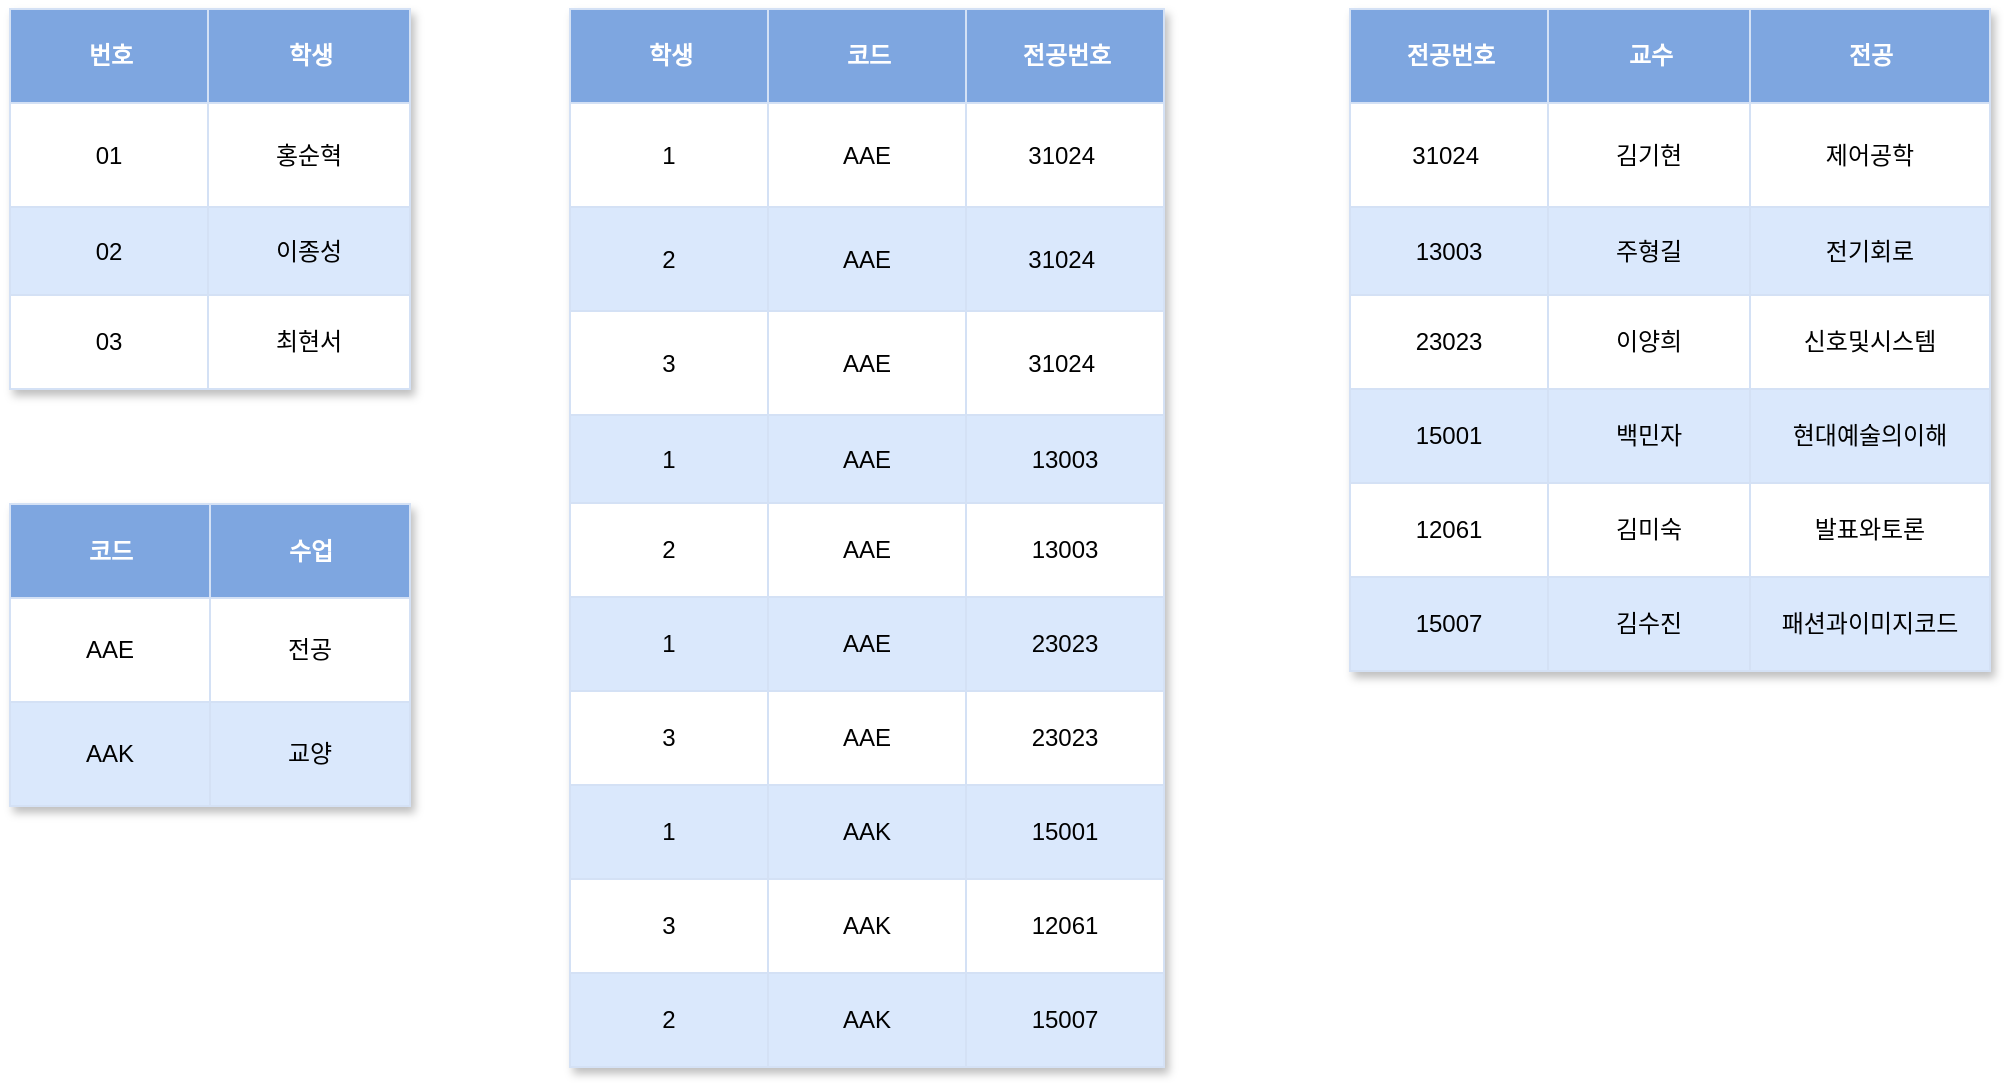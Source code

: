 <mxfile version="20.8.21" type="github">
  <diagram name="페이지-1" id="lOWCldskyWNSliUIeKKC">
    <mxGraphModel dx="1434" dy="764" grid="1" gridSize="10" guides="1" tooltips="1" connect="1" arrows="1" fold="1" page="1" pageScale="1" pageWidth="827" pageHeight="1169" math="0" shadow="0">
      <root>
        <mxCell id="0" />
        <mxCell id="1" parent="0" />
        <mxCell id="BxIaYRE7VJ_8aSlg4to--14" value="Assets" style="childLayout=tableLayout;recursiveResize=0;strokeColor=#D4E1F5;fillColor=#7EA6E0;shadow=1;strokeWidth=1;gradientColor=none;" vertex="1" parent="1">
          <mxGeometry x="50" y="192.5" width="200" height="190" as="geometry" />
        </mxCell>
        <mxCell id="BxIaYRE7VJ_8aSlg4to--15" style="shape=tableRow;horizontal=0;startSize=0;swimlaneHead=0;swimlaneBody=0;top=0;left=0;bottom=0;right=0;dropTarget=0;collapsible=0;recursiveResize=0;expand=0;fontStyle=0;strokeColor=#D4E1F5;fillColor=#ffffff;strokeWidth=1;" vertex="1" parent="BxIaYRE7VJ_8aSlg4to--14">
          <mxGeometry width="200" height="47" as="geometry" />
        </mxCell>
        <mxCell id="BxIaYRE7VJ_8aSlg4to--16" value="번호" style="connectable=0;recursiveResize=0;strokeColor=#D4E1F5;fillColor=#7EA6E0;align=center;fontStyle=1;fontColor=#FFFFFF;html=1;strokeWidth=1;fillStyle=auto;" vertex="1" parent="BxIaYRE7VJ_8aSlg4to--15">
          <mxGeometry width="99" height="47" as="geometry">
            <mxRectangle width="99" height="47" as="alternateBounds" />
          </mxGeometry>
        </mxCell>
        <mxCell id="BxIaYRE7VJ_8aSlg4to--17" value="학생" style="connectable=0;recursiveResize=0;strokeColor=#D4E1F5;fillColor=#7EA6E0;align=center;fontStyle=1;fontColor=#FFFFFF;html=1;strokeWidth=1;" vertex="1" parent="BxIaYRE7VJ_8aSlg4to--15">
          <mxGeometry x="99" width="101" height="47" as="geometry">
            <mxRectangle width="101" height="47" as="alternateBounds" />
          </mxGeometry>
        </mxCell>
        <mxCell id="BxIaYRE7VJ_8aSlg4to--18" value="" style="shape=tableRow;horizontal=0;startSize=0;swimlaneHead=0;swimlaneBody=0;top=0;left=0;bottom=0;right=0;dropTarget=0;collapsible=0;recursiveResize=0;expand=0;fontStyle=0;strokeColor=#D4E1F5;fillColor=#ffffff;strokeWidth=1;" vertex="1" parent="BxIaYRE7VJ_8aSlg4to--14">
          <mxGeometry y="47" width="200" height="52" as="geometry" />
        </mxCell>
        <mxCell id="BxIaYRE7VJ_8aSlg4to--19" value="01" style="connectable=0;recursiveResize=0;strokeColor=#D4E1F5;fillColor=inherit;align=center;whiteSpace=wrap;html=1;strokeWidth=1;" vertex="1" parent="BxIaYRE7VJ_8aSlg4to--18">
          <mxGeometry width="99" height="52" as="geometry">
            <mxRectangle width="99" height="52" as="alternateBounds" />
          </mxGeometry>
        </mxCell>
        <mxCell id="BxIaYRE7VJ_8aSlg4to--20" value="홍순혁" style="connectable=0;recursiveResize=0;strokeColor=#D4E1F5;fillColor=inherit;align=center;whiteSpace=wrap;html=1;strokeWidth=1;" vertex="1" parent="BxIaYRE7VJ_8aSlg4to--18">
          <mxGeometry x="99" width="101" height="52" as="geometry">
            <mxRectangle width="101" height="52" as="alternateBounds" />
          </mxGeometry>
        </mxCell>
        <mxCell id="BxIaYRE7VJ_8aSlg4to--21" value="" style="shape=tableRow;horizontal=0;startSize=0;swimlaneHead=0;swimlaneBody=0;top=0;left=0;bottom=0;right=0;dropTarget=0;collapsible=0;recursiveResize=0;expand=0;fontStyle=1;strokeColor=#D4E1F5;fillColor=#EAF2D3;strokeWidth=1;" vertex="1" parent="BxIaYRE7VJ_8aSlg4to--14">
          <mxGeometry y="99" width="200" height="44" as="geometry" />
        </mxCell>
        <mxCell id="BxIaYRE7VJ_8aSlg4to--22" value="02" style="connectable=0;recursiveResize=0;strokeColor=#D4E1F5;fillColor=#dae8fc;whiteSpace=wrap;html=1;strokeWidth=1;" vertex="1" parent="BxIaYRE7VJ_8aSlg4to--21">
          <mxGeometry width="99" height="44" as="geometry">
            <mxRectangle width="99" height="44" as="alternateBounds" />
          </mxGeometry>
        </mxCell>
        <mxCell id="BxIaYRE7VJ_8aSlg4to--23" value="이종성" style="connectable=0;recursiveResize=0;strokeColor=#D4E1F5;fillColor=#dae8fc;whiteSpace=wrap;html=1;strokeWidth=1;" vertex="1" parent="BxIaYRE7VJ_8aSlg4to--21">
          <mxGeometry x="99" width="101" height="44" as="geometry">
            <mxRectangle width="101" height="44" as="alternateBounds" />
          </mxGeometry>
        </mxCell>
        <mxCell id="BxIaYRE7VJ_8aSlg4to--24" value="" style="shape=tableRow;horizontal=0;startSize=0;swimlaneHead=0;swimlaneBody=0;top=0;left=0;bottom=0;right=0;dropTarget=0;collapsible=0;recursiveResize=0;expand=0;fontStyle=0;strokeColor=#D4E1F5;fillColor=#ffffff;strokeWidth=1;" vertex="1" parent="BxIaYRE7VJ_8aSlg4to--14">
          <mxGeometry y="143" width="200" height="47" as="geometry" />
        </mxCell>
        <mxCell id="BxIaYRE7VJ_8aSlg4to--25" value="03" style="connectable=0;recursiveResize=0;strokeColor=#D4E1F5;fillColor=inherit;fontStyle=0;align=center;whiteSpace=wrap;html=1;strokeWidth=1;" vertex="1" parent="BxIaYRE7VJ_8aSlg4to--24">
          <mxGeometry width="99" height="47" as="geometry">
            <mxRectangle width="99" height="47" as="alternateBounds" />
          </mxGeometry>
        </mxCell>
        <mxCell id="BxIaYRE7VJ_8aSlg4to--26" value="최현서" style="connectable=0;recursiveResize=0;strokeColor=#D4E1F5;fillColor=inherit;fontStyle=0;align=center;whiteSpace=wrap;html=1;strokeWidth=1;" vertex="1" parent="BxIaYRE7VJ_8aSlg4to--24">
          <mxGeometry x="99" width="101" height="47" as="geometry">
            <mxRectangle width="101" height="47" as="alternateBounds" />
          </mxGeometry>
        </mxCell>
        <mxCell id="BxIaYRE7VJ_8aSlg4to--27" value="g" style="childLayout=tableLayout;recursiveResize=0;strokeColor=#D4E1F5;fillColor=#7EA6E0;shadow=1;strokeWidth=1;gradientColor=none;" vertex="1" parent="1">
          <mxGeometry x="720" y="192.5" width="320" height="331" as="geometry" />
        </mxCell>
        <mxCell id="BxIaYRE7VJ_8aSlg4to--28" style="shape=tableRow;horizontal=0;startSize=0;swimlaneHead=0;swimlaneBody=0;top=0;left=0;bottom=0;right=0;dropTarget=0;collapsible=0;recursiveResize=0;expand=0;fontStyle=0;strokeColor=#D4E1F5;fillColor=#ffffff;strokeWidth=1;" vertex="1" parent="BxIaYRE7VJ_8aSlg4to--27">
          <mxGeometry width="320" height="47" as="geometry" />
        </mxCell>
        <mxCell id="BxIaYRE7VJ_8aSlg4to--29" value="전공번호" style="connectable=0;recursiveResize=0;strokeColor=#D4E1F5;fillColor=#7EA6E0;align=center;fontStyle=1;fontColor=#FFFFFF;html=1;strokeWidth=1;fillStyle=auto;" vertex="1" parent="BxIaYRE7VJ_8aSlg4to--28">
          <mxGeometry width="99" height="47" as="geometry">
            <mxRectangle width="99" height="47" as="alternateBounds" />
          </mxGeometry>
        </mxCell>
        <mxCell id="BxIaYRE7VJ_8aSlg4to--30" value="교수" style="connectable=0;recursiveResize=0;strokeColor=#D4E1F5;fillColor=#7EA6E0;align=center;fontStyle=1;fontColor=#FFFFFF;html=1;strokeWidth=1;" vertex="1" parent="BxIaYRE7VJ_8aSlg4to--28">
          <mxGeometry x="99" width="101" height="47" as="geometry">
            <mxRectangle width="101" height="47" as="alternateBounds" />
          </mxGeometry>
        </mxCell>
        <mxCell id="BxIaYRE7VJ_8aSlg4to--49" value="전공" style="connectable=0;recursiveResize=0;strokeColor=#D4E1F5;fillColor=#7EA6E0;align=center;fontStyle=1;fontColor=#FFFFFF;html=1;strokeWidth=1;" vertex="1" parent="BxIaYRE7VJ_8aSlg4to--28">
          <mxGeometry x="200" width="120" height="47" as="geometry">
            <mxRectangle width="120" height="47" as="alternateBounds" />
          </mxGeometry>
        </mxCell>
        <mxCell id="BxIaYRE7VJ_8aSlg4to--31" value="" style="shape=tableRow;horizontal=0;startSize=0;swimlaneHead=0;swimlaneBody=0;top=0;left=0;bottom=0;right=0;dropTarget=0;collapsible=0;recursiveResize=0;expand=0;fontStyle=0;strokeColor=#D4E1F5;fillColor=#ffffff;strokeWidth=1;" vertex="1" parent="BxIaYRE7VJ_8aSlg4to--27">
          <mxGeometry y="47" width="320" height="52" as="geometry" />
        </mxCell>
        <mxCell id="BxIaYRE7VJ_8aSlg4to--32" value="31024&amp;nbsp;" style="connectable=0;recursiveResize=0;strokeColor=#D4E1F5;fillColor=inherit;align=center;whiteSpace=wrap;html=1;strokeWidth=1;" vertex="1" parent="BxIaYRE7VJ_8aSlg4to--31">
          <mxGeometry width="99" height="52" as="geometry">
            <mxRectangle width="99" height="52" as="alternateBounds" />
          </mxGeometry>
        </mxCell>
        <mxCell id="BxIaYRE7VJ_8aSlg4to--33" value="김기현" style="connectable=0;recursiveResize=0;strokeColor=#D4E1F5;fillColor=inherit;align=center;whiteSpace=wrap;html=1;strokeWidth=1;" vertex="1" parent="BxIaYRE7VJ_8aSlg4to--31">
          <mxGeometry x="99" width="101" height="52" as="geometry">
            <mxRectangle width="101" height="52" as="alternateBounds" />
          </mxGeometry>
        </mxCell>
        <mxCell id="BxIaYRE7VJ_8aSlg4to--50" value="제어공학" style="connectable=0;recursiveResize=0;strokeColor=#D4E1F5;fillColor=inherit;align=center;whiteSpace=wrap;html=1;strokeWidth=1;" vertex="1" parent="BxIaYRE7VJ_8aSlg4to--31">
          <mxGeometry x="200" width="120" height="52" as="geometry">
            <mxRectangle width="120" height="52" as="alternateBounds" />
          </mxGeometry>
        </mxCell>
        <mxCell id="BxIaYRE7VJ_8aSlg4to--34" value="" style="shape=tableRow;horizontal=0;startSize=0;swimlaneHead=0;swimlaneBody=0;top=0;left=0;bottom=0;right=0;dropTarget=0;collapsible=0;recursiveResize=0;expand=0;fontStyle=1;strokeColor=#D4E1F5;fillColor=#EAF2D3;strokeWidth=1;" vertex="1" parent="BxIaYRE7VJ_8aSlg4to--27">
          <mxGeometry y="99" width="320" height="44" as="geometry" />
        </mxCell>
        <mxCell id="BxIaYRE7VJ_8aSlg4to--35" value="13003" style="connectable=0;recursiveResize=0;strokeColor=#D4E1F5;fillColor=#dae8fc;whiteSpace=wrap;html=1;strokeWidth=1;" vertex="1" parent="BxIaYRE7VJ_8aSlg4to--34">
          <mxGeometry width="99" height="44" as="geometry">
            <mxRectangle width="99" height="44" as="alternateBounds" />
          </mxGeometry>
        </mxCell>
        <mxCell id="BxIaYRE7VJ_8aSlg4to--36" value="주형길" style="connectable=0;recursiveResize=0;strokeColor=#D4E1F5;fillColor=#dae8fc;whiteSpace=wrap;html=1;strokeWidth=1;" vertex="1" parent="BxIaYRE7VJ_8aSlg4to--34">
          <mxGeometry x="99" width="101" height="44" as="geometry">
            <mxRectangle width="101" height="44" as="alternateBounds" />
          </mxGeometry>
        </mxCell>
        <mxCell id="BxIaYRE7VJ_8aSlg4to--51" value="전기회로" style="connectable=0;recursiveResize=0;strokeColor=#D4E1F5;fillColor=#dae8fc;whiteSpace=wrap;html=1;strokeWidth=1;" vertex="1" parent="BxIaYRE7VJ_8aSlg4to--34">
          <mxGeometry x="200" width="120" height="44" as="geometry">
            <mxRectangle width="120" height="44" as="alternateBounds" />
          </mxGeometry>
        </mxCell>
        <mxCell id="BxIaYRE7VJ_8aSlg4to--37" value="" style="shape=tableRow;horizontal=0;startSize=0;swimlaneHead=0;swimlaneBody=0;top=0;left=0;bottom=0;right=0;dropTarget=0;collapsible=0;recursiveResize=0;expand=0;fontStyle=0;strokeColor=#D4E1F5;fillColor=#ffffff;strokeWidth=1;" vertex="1" parent="BxIaYRE7VJ_8aSlg4to--27">
          <mxGeometry y="143" width="320" height="47" as="geometry" />
        </mxCell>
        <mxCell id="BxIaYRE7VJ_8aSlg4to--38" value="23023" style="connectable=0;recursiveResize=0;strokeColor=#D4E1F5;fillColor=inherit;fontStyle=0;align=center;whiteSpace=wrap;html=1;strokeWidth=1;" vertex="1" parent="BxIaYRE7VJ_8aSlg4to--37">
          <mxGeometry width="99" height="47" as="geometry">
            <mxRectangle width="99" height="47" as="alternateBounds" />
          </mxGeometry>
        </mxCell>
        <mxCell id="BxIaYRE7VJ_8aSlg4to--39" value="이양희" style="connectable=0;recursiveResize=0;strokeColor=#D4E1F5;fillColor=inherit;fontStyle=0;align=center;whiteSpace=wrap;html=1;strokeWidth=1;" vertex="1" parent="BxIaYRE7VJ_8aSlg4to--37">
          <mxGeometry x="99" width="101" height="47" as="geometry">
            <mxRectangle width="101" height="47" as="alternateBounds" />
          </mxGeometry>
        </mxCell>
        <mxCell id="BxIaYRE7VJ_8aSlg4to--52" value="신호및시스템" style="connectable=0;recursiveResize=0;strokeColor=#D4E1F5;fillColor=inherit;fontStyle=0;align=center;whiteSpace=wrap;html=1;strokeWidth=1;" vertex="1" parent="BxIaYRE7VJ_8aSlg4to--37">
          <mxGeometry x="200" width="120" height="47" as="geometry">
            <mxRectangle width="120" height="47" as="alternateBounds" />
          </mxGeometry>
        </mxCell>
        <mxCell id="BxIaYRE7VJ_8aSlg4to--40" style="shape=tableRow;horizontal=0;startSize=0;swimlaneHead=0;swimlaneBody=0;top=0;left=0;bottom=0;right=0;dropTarget=0;collapsible=0;recursiveResize=0;expand=0;fontStyle=0;strokeColor=#6c8ebf;fillColor=#dae8fc;strokeWidth=1;" vertex="1" parent="BxIaYRE7VJ_8aSlg4to--27">
          <mxGeometry y="190" width="320" height="47" as="geometry" />
        </mxCell>
        <mxCell id="BxIaYRE7VJ_8aSlg4to--41" value="15001" style="connectable=0;recursiveResize=0;strokeColor=#D4E1F5;fillColor=inherit;fontStyle=0;align=center;whiteSpace=wrap;html=1;strokeWidth=1;" vertex="1" parent="BxIaYRE7VJ_8aSlg4to--40">
          <mxGeometry width="99" height="47" as="geometry">
            <mxRectangle width="99" height="47" as="alternateBounds" />
          </mxGeometry>
        </mxCell>
        <mxCell id="BxIaYRE7VJ_8aSlg4to--42" value="백민자" style="connectable=0;recursiveResize=0;strokeColor=#D4E1F5;fillColor=inherit;fontStyle=0;align=center;whiteSpace=wrap;html=1;strokeWidth=1;" vertex="1" parent="BxIaYRE7VJ_8aSlg4to--40">
          <mxGeometry x="99" width="101" height="47" as="geometry">
            <mxRectangle width="101" height="47" as="alternateBounds" />
          </mxGeometry>
        </mxCell>
        <mxCell id="BxIaYRE7VJ_8aSlg4to--53" value="현대예술의이해" style="connectable=0;recursiveResize=0;strokeColor=#D4E1F5;fillColor=inherit;fontStyle=0;align=center;whiteSpace=wrap;html=1;strokeWidth=1;" vertex="1" parent="BxIaYRE7VJ_8aSlg4to--40">
          <mxGeometry x="200" width="120" height="47" as="geometry">
            <mxRectangle width="120" height="47" as="alternateBounds" />
          </mxGeometry>
        </mxCell>
        <mxCell id="BxIaYRE7VJ_8aSlg4to--43" style="shape=tableRow;horizontal=0;startSize=0;swimlaneHead=0;swimlaneBody=0;top=0;left=0;bottom=0;right=0;dropTarget=0;collapsible=0;recursiveResize=0;expand=0;fontStyle=0;strokeColor=#D4E1F5;fillColor=#ffffff;strokeWidth=1;" vertex="1" parent="BxIaYRE7VJ_8aSlg4to--27">
          <mxGeometry y="237" width="320" height="47" as="geometry" />
        </mxCell>
        <mxCell id="BxIaYRE7VJ_8aSlg4to--44" value="12061" style="connectable=0;recursiveResize=0;strokeColor=#D4E1F5;fillColor=inherit;fontStyle=0;align=center;whiteSpace=wrap;html=1;strokeWidth=1;" vertex="1" parent="BxIaYRE7VJ_8aSlg4to--43">
          <mxGeometry width="99" height="47" as="geometry">
            <mxRectangle width="99" height="47" as="alternateBounds" />
          </mxGeometry>
        </mxCell>
        <mxCell id="BxIaYRE7VJ_8aSlg4to--45" value="김미숙" style="connectable=0;recursiveResize=0;strokeColor=#D4E1F5;fillColor=inherit;fontStyle=0;align=center;whiteSpace=wrap;html=1;strokeWidth=1;" vertex="1" parent="BxIaYRE7VJ_8aSlg4to--43">
          <mxGeometry x="99" width="101" height="47" as="geometry">
            <mxRectangle width="101" height="47" as="alternateBounds" />
          </mxGeometry>
        </mxCell>
        <mxCell id="BxIaYRE7VJ_8aSlg4to--54" value="발표와토론" style="connectable=0;recursiveResize=0;strokeColor=#D4E1F5;fillColor=inherit;fontStyle=0;align=center;whiteSpace=wrap;html=1;strokeWidth=1;" vertex="1" parent="BxIaYRE7VJ_8aSlg4to--43">
          <mxGeometry x="200" width="120" height="47" as="geometry">
            <mxRectangle width="120" height="47" as="alternateBounds" />
          </mxGeometry>
        </mxCell>
        <mxCell id="BxIaYRE7VJ_8aSlg4to--46" style="shape=tableRow;horizontal=0;startSize=0;swimlaneHead=0;swimlaneBody=0;top=0;left=0;bottom=0;right=0;dropTarget=0;collapsible=0;recursiveResize=0;expand=0;fontStyle=0;strokeColor=#6c8ebf;fillColor=#dae8fc;strokeWidth=1;" vertex="1" parent="BxIaYRE7VJ_8aSlg4to--27">
          <mxGeometry y="284" width="320" height="47" as="geometry" />
        </mxCell>
        <mxCell id="BxIaYRE7VJ_8aSlg4to--47" value="15007" style="connectable=0;recursiveResize=0;strokeColor=#D4E1F5;fillColor=inherit;fontStyle=0;align=center;whiteSpace=wrap;html=1;strokeWidth=1;" vertex="1" parent="BxIaYRE7VJ_8aSlg4to--46">
          <mxGeometry width="99" height="47" as="geometry">
            <mxRectangle width="99" height="47" as="alternateBounds" />
          </mxGeometry>
        </mxCell>
        <mxCell id="BxIaYRE7VJ_8aSlg4to--48" value="김수진" style="connectable=0;recursiveResize=0;strokeColor=#D4E1F5;fillColor=inherit;fontStyle=0;align=center;whiteSpace=wrap;html=1;strokeWidth=1;" vertex="1" parent="BxIaYRE7VJ_8aSlg4to--46">
          <mxGeometry x="99" width="101" height="47" as="geometry">
            <mxRectangle width="101" height="47" as="alternateBounds" />
          </mxGeometry>
        </mxCell>
        <mxCell id="BxIaYRE7VJ_8aSlg4to--55" value="패션과이미지코드" style="connectable=0;recursiveResize=0;strokeColor=#D4E1F5;fillColor=inherit;fontStyle=0;align=center;whiteSpace=wrap;html=1;strokeWidth=1;" vertex="1" parent="BxIaYRE7VJ_8aSlg4to--46">
          <mxGeometry x="200" width="120" height="47" as="geometry">
            <mxRectangle width="120" height="47" as="alternateBounds" />
          </mxGeometry>
        </mxCell>
        <mxCell id="BxIaYRE7VJ_8aSlg4to--58" value="Assets" style="childLayout=tableLayout;recursiveResize=0;strokeColor=#D4E1F5;fillColor=#7EA6E0;shadow=1;strokeWidth=1;gradientColor=none;" vertex="1" parent="1">
          <mxGeometry x="50" y="440" width="200" height="151" as="geometry" />
        </mxCell>
        <mxCell id="BxIaYRE7VJ_8aSlg4to--59" style="shape=tableRow;horizontal=0;startSize=0;swimlaneHead=0;swimlaneBody=0;top=0;left=0;bottom=0;right=0;dropTarget=0;collapsible=0;recursiveResize=0;expand=0;fontStyle=0;strokeColor=#D4E1F5;fillColor=#ffffff;strokeWidth=1;" vertex="1" parent="BxIaYRE7VJ_8aSlg4to--58">
          <mxGeometry width="200" height="47" as="geometry" />
        </mxCell>
        <mxCell id="BxIaYRE7VJ_8aSlg4to--60" value="코드" style="connectable=0;recursiveResize=0;strokeColor=#D4E1F5;fillColor=#7EA6E0;align=center;fontStyle=1;fontColor=#FFFFFF;html=1;strokeWidth=1;fillStyle=auto;" vertex="1" parent="BxIaYRE7VJ_8aSlg4to--59">
          <mxGeometry width="100" height="47" as="geometry">
            <mxRectangle width="100" height="47" as="alternateBounds" />
          </mxGeometry>
        </mxCell>
        <mxCell id="BxIaYRE7VJ_8aSlg4to--61" value="수업" style="connectable=0;recursiveResize=0;strokeColor=#D4E1F5;fillColor=#7EA6E0;align=center;fontStyle=1;fontColor=#FFFFFF;html=1;strokeWidth=1;" vertex="1" parent="BxIaYRE7VJ_8aSlg4to--59">
          <mxGeometry x="100" width="100" height="47" as="geometry">
            <mxRectangle width="100" height="47" as="alternateBounds" />
          </mxGeometry>
        </mxCell>
        <mxCell id="BxIaYRE7VJ_8aSlg4to--62" value="" style="shape=tableRow;horizontal=0;startSize=0;swimlaneHead=0;swimlaneBody=0;top=0;left=0;bottom=0;right=0;dropTarget=0;collapsible=0;recursiveResize=0;expand=0;fontStyle=0;strokeColor=#D4E1F5;fillColor=#ffffff;strokeWidth=1;" vertex="1" parent="BxIaYRE7VJ_8aSlg4to--58">
          <mxGeometry y="47" width="200" height="52" as="geometry" />
        </mxCell>
        <mxCell id="BxIaYRE7VJ_8aSlg4to--63" value="AAE" style="connectable=0;recursiveResize=0;strokeColor=#D4E1F5;fillColor=inherit;align=center;whiteSpace=wrap;html=1;strokeWidth=1;" vertex="1" parent="BxIaYRE7VJ_8aSlg4to--62">
          <mxGeometry width="100" height="52" as="geometry">
            <mxRectangle width="100" height="52" as="alternateBounds" />
          </mxGeometry>
        </mxCell>
        <mxCell id="BxIaYRE7VJ_8aSlg4to--64" value="전공" style="connectable=0;recursiveResize=0;strokeColor=#D4E1F5;fillColor=inherit;align=center;whiteSpace=wrap;html=1;strokeWidth=1;" vertex="1" parent="BxIaYRE7VJ_8aSlg4to--62">
          <mxGeometry x="100" width="100" height="52" as="geometry">
            <mxRectangle width="100" height="52" as="alternateBounds" />
          </mxGeometry>
        </mxCell>
        <mxCell id="BxIaYRE7VJ_8aSlg4to--117" style="shape=tableRow;horizontal=0;startSize=0;swimlaneHead=0;swimlaneBody=0;top=0;left=0;bottom=0;right=0;dropTarget=0;collapsible=0;recursiveResize=0;expand=0;fontStyle=0;strokeColor=#6c8ebf;fillColor=#dae8fc;strokeWidth=1;" vertex="1" parent="BxIaYRE7VJ_8aSlg4to--58">
          <mxGeometry y="99" width="200" height="52" as="geometry" />
        </mxCell>
        <mxCell id="BxIaYRE7VJ_8aSlg4to--118" value="AAK" style="connectable=0;recursiveResize=0;strokeColor=#D4E1F5;fillColor=inherit;align=center;whiteSpace=wrap;html=1;strokeWidth=1;" vertex="1" parent="BxIaYRE7VJ_8aSlg4to--117">
          <mxGeometry width="100" height="52" as="geometry">
            <mxRectangle width="100" height="52" as="alternateBounds" />
          </mxGeometry>
        </mxCell>
        <mxCell id="BxIaYRE7VJ_8aSlg4to--119" value="교양" style="connectable=0;recursiveResize=0;strokeColor=#D4E1F5;fillColor=inherit;align=center;whiteSpace=wrap;html=1;strokeWidth=1;" vertex="1" parent="BxIaYRE7VJ_8aSlg4to--117">
          <mxGeometry x="100" width="100" height="52" as="geometry">
            <mxRectangle width="100" height="52" as="alternateBounds" />
          </mxGeometry>
        </mxCell>
        <mxCell id="BxIaYRE7VJ_8aSlg4to--71" value="g" style="childLayout=tableLayout;recursiveResize=0;strokeColor=#D4E1F5;fillColor=#7EA6E0;shadow=1;strokeWidth=1;gradientColor=none;" vertex="1" parent="1">
          <mxGeometry x="330" y="192.5" width="297" height="529" as="geometry" />
        </mxCell>
        <mxCell id="BxIaYRE7VJ_8aSlg4to--72" style="shape=tableRow;horizontal=0;startSize=0;swimlaneHead=0;swimlaneBody=0;top=0;left=0;bottom=0;right=0;dropTarget=0;collapsible=0;recursiveResize=0;expand=0;fontStyle=0;strokeColor=#D4E1F5;fillColor=#ffffff;strokeWidth=1;" vertex="1" parent="BxIaYRE7VJ_8aSlg4to--71">
          <mxGeometry width="297" height="47" as="geometry" />
        </mxCell>
        <mxCell id="BxIaYRE7VJ_8aSlg4to--130" value="학생" style="connectable=0;recursiveResize=0;strokeColor=#D4E1F5;fillColor=#7EA6E0;align=center;fontStyle=1;fontColor=#FFFFFF;html=1;strokeWidth=1;fillStyle=auto;" vertex="1" parent="BxIaYRE7VJ_8aSlg4to--72">
          <mxGeometry width="99" height="47" as="geometry">
            <mxRectangle width="99" height="47" as="alternateBounds" />
          </mxGeometry>
        </mxCell>
        <mxCell id="BxIaYRE7VJ_8aSlg4to--100" value="코드" style="connectable=0;recursiveResize=0;strokeColor=#D4E1F5;fillColor=#7EA6E0;align=center;fontStyle=1;fontColor=#FFFFFF;html=1;strokeWidth=1;fillStyle=auto;" vertex="1" parent="BxIaYRE7VJ_8aSlg4to--72">
          <mxGeometry x="99" width="99" height="47" as="geometry">
            <mxRectangle width="99" height="47" as="alternateBounds" />
          </mxGeometry>
        </mxCell>
        <mxCell id="BxIaYRE7VJ_8aSlg4to--73" value="전공번호" style="connectable=0;recursiveResize=0;strokeColor=#D4E1F5;fillColor=#7EA6E0;align=center;fontStyle=1;fontColor=#FFFFFF;html=1;strokeWidth=1;fillStyle=auto;" vertex="1" parent="BxIaYRE7VJ_8aSlg4to--72">
          <mxGeometry x="198" width="99" height="47" as="geometry">
            <mxRectangle width="99" height="47" as="alternateBounds" />
          </mxGeometry>
        </mxCell>
        <mxCell id="BxIaYRE7VJ_8aSlg4to--76" value="" style="shape=tableRow;horizontal=0;startSize=0;swimlaneHead=0;swimlaneBody=0;top=0;left=0;bottom=0;right=0;dropTarget=0;collapsible=0;recursiveResize=0;expand=0;fontStyle=0;strokeColor=#D4E1F5;fillColor=#ffffff;strokeWidth=1;" vertex="1" parent="BxIaYRE7VJ_8aSlg4to--71">
          <mxGeometry y="47" width="297" height="52" as="geometry" />
        </mxCell>
        <mxCell id="BxIaYRE7VJ_8aSlg4to--131" value="1" style="connectable=0;recursiveResize=0;strokeColor=#D4E1F5;fillColor=inherit;align=center;whiteSpace=wrap;html=1;strokeWidth=1;" vertex="1" parent="BxIaYRE7VJ_8aSlg4to--76">
          <mxGeometry width="99" height="52" as="geometry">
            <mxRectangle width="99" height="52" as="alternateBounds" />
          </mxGeometry>
        </mxCell>
        <mxCell id="BxIaYRE7VJ_8aSlg4to--101" value="AAE" style="connectable=0;recursiveResize=0;strokeColor=#D4E1F5;fillColor=inherit;align=center;whiteSpace=wrap;html=1;strokeWidth=1;" vertex="1" parent="BxIaYRE7VJ_8aSlg4to--76">
          <mxGeometry x="99" width="99" height="52" as="geometry">
            <mxRectangle width="99" height="52" as="alternateBounds" />
          </mxGeometry>
        </mxCell>
        <mxCell id="BxIaYRE7VJ_8aSlg4to--77" value="31024&amp;nbsp;" style="connectable=0;recursiveResize=0;strokeColor=#D4E1F5;fillColor=inherit;align=center;whiteSpace=wrap;html=1;strokeWidth=1;" vertex="1" parent="BxIaYRE7VJ_8aSlg4to--76">
          <mxGeometry x="198" width="99" height="52" as="geometry">
            <mxRectangle width="99" height="52" as="alternateBounds" />
          </mxGeometry>
        </mxCell>
        <mxCell id="BxIaYRE7VJ_8aSlg4to--137" value="" style="shape=tableRow;horizontal=0;startSize=0;swimlaneHead=0;swimlaneBody=0;top=0;left=0;bottom=0;right=0;dropTarget=0;collapsible=0;recursiveResize=0;expand=0;fontStyle=0;strokeColor=#6c8ebf;fillColor=#dae8fc;strokeWidth=1;" vertex="1" parent="BxIaYRE7VJ_8aSlg4to--71">
          <mxGeometry y="99" width="297" height="52" as="geometry" />
        </mxCell>
        <mxCell id="BxIaYRE7VJ_8aSlg4to--138" value="2" style="connectable=0;recursiveResize=0;strokeColor=#D4E1F5;fillColor=inherit;align=center;whiteSpace=wrap;html=1;strokeWidth=1;" vertex="1" parent="BxIaYRE7VJ_8aSlg4to--137">
          <mxGeometry width="99" height="52" as="geometry">
            <mxRectangle width="99" height="52" as="alternateBounds" />
          </mxGeometry>
        </mxCell>
        <mxCell id="BxIaYRE7VJ_8aSlg4to--139" value="AAE" style="connectable=0;recursiveResize=0;strokeColor=#D4E1F5;fillColor=inherit;align=center;whiteSpace=wrap;html=1;strokeWidth=1;" vertex="1" parent="BxIaYRE7VJ_8aSlg4to--137">
          <mxGeometry x="99" width="99" height="52" as="geometry">
            <mxRectangle width="99" height="52" as="alternateBounds" />
          </mxGeometry>
        </mxCell>
        <mxCell id="BxIaYRE7VJ_8aSlg4to--140" value="31024&amp;nbsp;" style="connectable=0;recursiveResize=0;strokeColor=#D4E1F5;fillColor=inherit;align=center;whiteSpace=wrap;html=1;strokeWidth=1;" vertex="1" parent="BxIaYRE7VJ_8aSlg4to--137">
          <mxGeometry x="198" width="99" height="52" as="geometry">
            <mxRectangle width="99" height="52" as="alternateBounds" />
          </mxGeometry>
        </mxCell>
        <mxCell id="BxIaYRE7VJ_8aSlg4to--143" value="" style="shape=tableRow;horizontal=0;startSize=0;swimlaneHead=0;swimlaneBody=0;top=0;left=0;bottom=0;right=0;dropTarget=0;collapsible=0;recursiveResize=0;expand=0;fontStyle=0;strokeColor=#D4E1F5;fillColor=#ffffff;strokeWidth=1;" vertex="1" parent="BxIaYRE7VJ_8aSlg4to--71">
          <mxGeometry y="151" width="297" height="52" as="geometry" />
        </mxCell>
        <mxCell id="BxIaYRE7VJ_8aSlg4to--144" value="3" style="connectable=0;recursiveResize=0;strokeColor=#D4E1F5;fillColor=inherit;align=center;whiteSpace=wrap;html=1;strokeWidth=1;" vertex="1" parent="BxIaYRE7VJ_8aSlg4to--143">
          <mxGeometry width="99" height="52" as="geometry">
            <mxRectangle width="99" height="52" as="alternateBounds" />
          </mxGeometry>
        </mxCell>
        <mxCell id="BxIaYRE7VJ_8aSlg4to--145" value="AAE" style="connectable=0;recursiveResize=0;strokeColor=#D4E1F5;fillColor=inherit;align=center;whiteSpace=wrap;html=1;strokeWidth=1;" vertex="1" parent="BxIaYRE7VJ_8aSlg4to--143">
          <mxGeometry x="99" width="99" height="52" as="geometry">
            <mxRectangle width="99" height="52" as="alternateBounds" />
          </mxGeometry>
        </mxCell>
        <mxCell id="BxIaYRE7VJ_8aSlg4to--146" value="31024&amp;nbsp;" style="connectable=0;recursiveResize=0;strokeColor=#D4E1F5;fillColor=inherit;align=center;whiteSpace=wrap;html=1;strokeWidth=1;" vertex="1" parent="BxIaYRE7VJ_8aSlg4to--143">
          <mxGeometry x="198" width="99" height="52" as="geometry">
            <mxRectangle width="99" height="52" as="alternateBounds" />
          </mxGeometry>
        </mxCell>
        <mxCell id="BxIaYRE7VJ_8aSlg4to--80" value="" style="shape=tableRow;horizontal=0;startSize=0;swimlaneHead=0;swimlaneBody=0;top=0;left=0;bottom=0;right=0;dropTarget=0;collapsible=0;recursiveResize=0;expand=0;fontStyle=1;strokeWidth=1;" vertex="1" parent="BxIaYRE7VJ_8aSlg4to--71">
          <mxGeometry y="203" width="297" height="44" as="geometry" />
        </mxCell>
        <mxCell id="BxIaYRE7VJ_8aSlg4to--132" value="1" style="connectable=0;recursiveResize=0;strokeColor=#D4E1F5;fillColor=#dae8fc;whiteSpace=wrap;html=1;strokeWidth=1;" vertex="1" parent="BxIaYRE7VJ_8aSlg4to--80">
          <mxGeometry width="99" height="44" as="geometry">
            <mxRectangle width="99" height="44" as="alternateBounds" />
          </mxGeometry>
        </mxCell>
        <mxCell id="BxIaYRE7VJ_8aSlg4to--102" value="AAE" style="connectable=0;recursiveResize=0;strokeColor=#D4E1F5;fillColor=#dae8fc;whiteSpace=wrap;html=1;strokeWidth=1;" vertex="1" parent="BxIaYRE7VJ_8aSlg4to--80">
          <mxGeometry x="99" width="99" height="44" as="geometry">
            <mxRectangle width="99" height="44" as="alternateBounds" />
          </mxGeometry>
        </mxCell>
        <mxCell id="BxIaYRE7VJ_8aSlg4to--81" value="13003" style="connectable=0;recursiveResize=0;strokeColor=#D4E1F5;fillColor=#dae8fc;whiteSpace=wrap;html=1;strokeWidth=1;" vertex="1" parent="BxIaYRE7VJ_8aSlg4to--80">
          <mxGeometry x="198" width="99" height="44" as="geometry">
            <mxRectangle width="99" height="44" as="alternateBounds" />
          </mxGeometry>
        </mxCell>
        <mxCell id="BxIaYRE7VJ_8aSlg4to--180" style="shape=tableRow;horizontal=0;startSize=0;swimlaneHead=0;swimlaneBody=0;top=0;left=0;bottom=0;right=0;dropTarget=0;collapsible=0;recursiveResize=0;expand=0;fontStyle=0;strokeColor=#D4E1F5;fillColor=#ffffff;strokeWidth=1;" vertex="1" parent="BxIaYRE7VJ_8aSlg4to--71">
          <mxGeometry y="247" width="297" height="47" as="geometry" />
        </mxCell>
        <mxCell id="BxIaYRE7VJ_8aSlg4to--181" value="2" style="connectable=0;recursiveResize=0;strokeColor=#D4E1F5;fillColor=inherit;fontStyle=0;align=center;whiteSpace=wrap;html=1;strokeWidth=1;" vertex="1" parent="BxIaYRE7VJ_8aSlg4to--180">
          <mxGeometry width="99" height="47" as="geometry">
            <mxRectangle width="99" height="47" as="alternateBounds" />
          </mxGeometry>
        </mxCell>
        <mxCell id="BxIaYRE7VJ_8aSlg4to--182" value="AAE" style="connectable=0;recursiveResize=0;strokeColor=#D4E1F5;fillColor=inherit;fontStyle=0;align=center;whiteSpace=wrap;html=1;strokeWidth=1;" vertex="1" parent="BxIaYRE7VJ_8aSlg4to--180">
          <mxGeometry x="99" width="99" height="47" as="geometry">
            <mxRectangle width="99" height="47" as="alternateBounds" />
          </mxGeometry>
        </mxCell>
        <mxCell id="BxIaYRE7VJ_8aSlg4to--183" value="13003" style="connectable=0;recursiveResize=0;strokeColor=#D4E1F5;fillColor=inherit;fontStyle=0;align=center;whiteSpace=wrap;html=1;strokeWidth=1;" vertex="1" parent="BxIaYRE7VJ_8aSlg4to--180">
          <mxGeometry x="198" width="99" height="47" as="geometry">
            <mxRectangle width="99" height="47" as="alternateBounds" />
          </mxGeometry>
        </mxCell>
        <mxCell id="BxIaYRE7VJ_8aSlg4to--84" value="" style="shape=tableRow;horizontal=0;startSize=0;swimlaneHead=0;swimlaneBody=0;top=0;left=0;bottom=0;right=0;dropTarget=0;collapsible=0;recursiveResize=0;expand=0;fontStyle=0;strokeColor=#6c8ebf;fillColor=#dae8fc;strokeWidth=1;" vertex="1" parent="BxIaYRE7VJ_8aSlg4to--71">
          <mxGeometry y="294" width="297" height="47" as="geometry" />
        </mxCell>
        <mxCell id="BxIaYRE7VJ_8aSlg4to--133" value="1" style="connectable=0;recursiveResize=0;strokeColor=#D4E1F5;fillColor=inherit;fontStyle=0;align=center;whiteSpace=wrap;html=1;strokeWidth=1;" vertex="1" parent="BxIaYRE7VJ_8aSlg4to--84">
          <mxGeometry width="99" height="47" as="geometry">
            <mxRectangle width="99" height="47" as="alternateBounds" />
          </mxGeometry>
        </mxCell>
        <mxCell id="BxIaYRE7VJ_8aSlg4to--103" value="AAE" style="connectable=0;recursiveResize=0;strokeColor=#D4E1F5;fillColor=inherit;fontStyle=0;align=center;whiteSpace=wrap;html=1;strokeWidth=1;" vertex="1" parent="BxIaYRE7VJ_8aSlg4to--84">
          <mxGeometry x="99" width="99" height="47" as="geometry">
            <mxRectangle width="99" height="47" as="alternateBounds" />
          </mxGeometry>
        </mxCell>
        <mxCell id="BxIaYRE7VJ_8aSlg4to--85" value="23023" style="connectable=0;recursiveResize=0;strokeColor=#D4E1F5;fillColor=inherit;fontStyle=0;align=center;whiteSpace=wrap;html=1;strokeWidth=1;" vertex="1" parent="BxIaYRE7VJ_8aSlg4to--84">
          <mxGeometry x="198" width="99" height="47" as="geometry">
            <mxRectangle width="99" height="47" as="alternateBounds" />
          </mxGeometry>
        </mxCell>
        <mxCell id="BxIaYRE7VJ_8aSlg4to--161" value="" style="shape=tableRow;horizontal=0;startSize=0;swimlaneHead=0;swimlaneBody=0;top=0;left=0;bottom=0;right=0;dropTarget=0;collapsible=0;recursiveResize=0;expand=0;fontStyle=0;strokeColor=#D4E1F5;fillColor=#ffffff;strokeWidth=1;" vertex="1" parent="BxIaYRE7VJ_8aSlg4to--71">
          <mxGeometry y="341" width="297" height="47" as="geometry" />
        </mxCell>
        <mxCell id="BxIaYRE7VJ_8aSlg4to--162" value="3" style="connectable=0;recursiveResize=0;strokeColor=#D4E1F5;fillColor=inherit;fontStyle=0;align=center;whiteSpace=wrap;html=1;strokeWidth=1;" vertex="1" parent="BxIaYRE7VJ_8aSlg4to--161">
          <mxGeometry width="99" height="47" as="geometry">
            <mxRectangle width="99" height="47" as="alternateBounds" />
          </mxGeometry>
        </mxCell>
        <mxCell id="BxIaYRE7VJ_8aSlg4to--163" value="AAE" style="connectable=0;recursiveResize=0;strokeColor=#D4E1F5;fillColor=inherit;fontStyle=0;align=center;whiteSpace=wrap;html=1;strokeWidth=1;" vertex="1" parent="BxIaYRE7VJ_8aSlg4to--161">
          <mxGeometry x="99" width="99" height="47" as="geometry">
            <mxRectangle width="99" height="47" as="alternateBounds" />
          </mxGeometry>
        </mxCell>
        <mxCell id="BxIaYRE7VJ_8aSlg4to--164" value="23023" style="connectable=0;recursiveResize=0;strokeColor=#D4E1F5;fillColor=inherit;fontStyle=0;align=center;whiteSpace=wrap;html=1;strokeWidth=1;" vertex="1" parent="BxIaYRE7VJ_8aSlg4to--161">
          <mxGeometry x="198" width="99" height="47" as="geometry">
            <mxRectangle width="99" height="47" as="alternateBounds" />
          </mxGeometry>
        </mxCell>
        <mxCell id="BxIaYRE7VJ_8aSlg4to--88" style="shape=tableRow;horizontal=0;startSize=0;swimlaneHead=0;swimlaneBody=0;top=0;left=0;bottom=0;right=0;dropTarget=0;collapsible=0;recursiveResize=0;expand=0;fontStyle=0;strokeColor=#6c8ebf;fillColor=#dae8fc;strokeWidth=1;" vertex="1" parent="BxIaYRE7VJ_8aSlg4to--71">
          <mxGeometry y="388" width="297" height="47" as="geometry" />
        </mxCell>
        <mxCell id="BxIaYRE7VJ_8aSlg4to--134" value="1" style="connectable=0;recursiveResize=0;strokeColor=#D4E1F5;fillColor=inherit;fontStyle=0;align=center;whiteSpace=wrap;html=1;strokeWidth=1;" vertex="1" parent="BxIaYRE7VJ_8aSlg4to--88">
          <mxGeometry width="99" height="47" as="geometry">
            <mxRectangle width="99" height="47" as="alternateBounds" />
          </mxGeometry>
        </mxCell>
        <mxCell id="BxIaYRE7VJ_8aSlg4to--104" value="AAK" style="connectable=0;recursiveResize=0;strokeColor=#D4E1F5;fillColor=inherit;fontStyle=0;align=center;whiteSpace=wrap;html=1;strokeWidth=1;" vertex="1" parent="BxIaYRE7VJ_8aSlg4to--88">
          <mxGeometry x="99" width="99" height="47" as="geometry">
            <mxRectangle width="99" height="47" as="alternateBounds" />
          </mxGeometry>
        </mxCell>
        <mxCell id="BxIaYRE7VJ_8aSlg4to--89" value="15001" style="connectable=0;recursiveResize=0;strokeColor=#D4E1F5;fillColor=inherit;fontStyle=0;align=center;whiteSpace=wrap;html=1;strokeWidth=1;" vertex="1" parent="BxIaYRE7VJ_8aSlg4to--88">
          <mxGeometry x="198" width="99" height="47" as="geometry">
            <mxRectangle width="99" height="47" as="alternateBounds" />
          </mxGeometry>
        </mxCell>
        <mxCell id="BxIaYRE7VJ_8aSlg4to--92" style="shape=tableRow;horizontal=0;startSize=0;swimlaneHead=0;swimlaneBody=0;top=0;left=0;bottom=0;right=0;dropTarget=0;collapsible=0;recursiveResize=0;expand=0;fontStyle=0;strokeColor=#D4E1F5;fillColor=#ffffff;strokeWidth=1;" vertex="1" parent="BxIaYRE7VJ_8aSlg4to--71">
          <mxGeometry y="435" width="297" height="47" as="geometry" />
        </mxCell>
        <mxCell id="BxIaYRE7VJ_8aSlg4to--135" value="3" style="connectable=0;recursiveResize=0;strokeColor=#D4E1F5;fillColor=inherit;fontStyle=0;align=center;whiteSpace=wrap;html=1;strokeWidth=1;" vertex="1" parent="BxIaYRE7VJ_8aSlg4to--92">
          <mxGeometry width="99" height="47" as="geometry">
            <mxRectangle width="99" height="47" as="alternateBounds" />
          </mxGeometry>
        </mxCell>
        <mxCell id="BxIaYRE7VJ_8aSlg4to--105" value="AAK" style="connectable=0;recursiveResize=0;strokeColor=#D4E1F5;fillColor=inherit;fontStyle=0;align=center;whiteSpace=wrap;html=1;strokeWidth=1;" vertex="1" parent="BxIaYRE7VJ_8aSlg4to--92">
          <mxGeometry x="99" width="99" height="47" as="geometry">
            <mxRectangle width="99" height="47" as="alternateBounds" />
          </mxGeometry>
        </mxCell>
        <mxCell id="BxIaYRE7VJ_8aSlg4to--93" value="12061" style="connectable=0;recursiveResize=0;strokeColor=#D4E1F5;fillColor=inherit;fontStyle=0;align=center;whiteSpace=wrap;html=1;strokeWidth=1;" vertex="1" parent="BxIaYRE7VJ_8aSlg4to--92">
          <mxGeometry x="198" width="99" height="47" as="geometry">
            <mxRectangle width="99" height="47" as="alternateBounds" />
          </mxGeometry>
        </mxCell>
        <mxCell id="BxIaYRE7VJ_8aSlg4to--96" style="shape=tableRow;horizontal=0;startSize=0;swimlaneHead=0;swimlaneBody=0;top=0;left=0;bottom=0;right=0;dropTarget=0;collapsible=0;recursiveResize=0;expand=0;fontStyle=0;strokeColor=#6c8ebf;fillColor=#dae8fc;strokeWidth=1;" vertex="1" parent="BxIaYRE7VJ_8aSlg4to--71">
          <mxGeometry y="482" width="297" height="47" as="geometry" />
        </mxCell>
        <mxCell id="BxIaYRE7VJ_8aSlg4to--136" value="2" style="connectable=0;recursiveResize=0;strokeColor=#D4E1F5;fillColor=inherit;fontStyle=0;align=center;whiteSpace=wrap;html=1;strokeWidth=1;" vertex="1" parent="BxIaYRE7VJ_8aSlg4to--96">
          <mxGeometry width="99" height="47" as="geometry">
            <mxRectangle width="99" height="47" as="alternateBounds" />
          </mxGeometry>
        </mxCell>
        <mxCell id="BxIaYRE7VJ_8aSlg4to--106" value="AAK" style="connectable=0;recursiveResize=0;strokeColor=#D4E1F5;fillColor=inherit;fontStyle=0;align=center;whiteSpace=wrap;html=1;strokeWidth=1;" vertex="1" parent="BxIaYRE7VJ_8aSlg4to--96">
          <mxGeometry x="99" width="99" height="47" as="geometry">
            <mxRectangle width="99" height="47" as="alternateBounds" />
          </mxGeometry>
        </mxCell>
        <mxCell id="BxIaYRE7VJ_8aSlg4to--97" value="15007" style="connectable=0;recursiveResize=0;strokeColor=#D4E1F5;fillColor=inherit;fontStyle=0;align=center;whiteSpace=wrap;html=1;strokeWidth=1;" vertex="1" parent="BxIaYRE7VJ_8aSlg4to--96">
          <mxGeometry x="198" width="99" height="47" as="geometry">
            <mxRectangle width="99" height="47" as="alternateBounds" />
          </mxGeometry>
        </mxCell>
      </root>
    </mxGraphModel>
  </diagram>
</mxfile>
